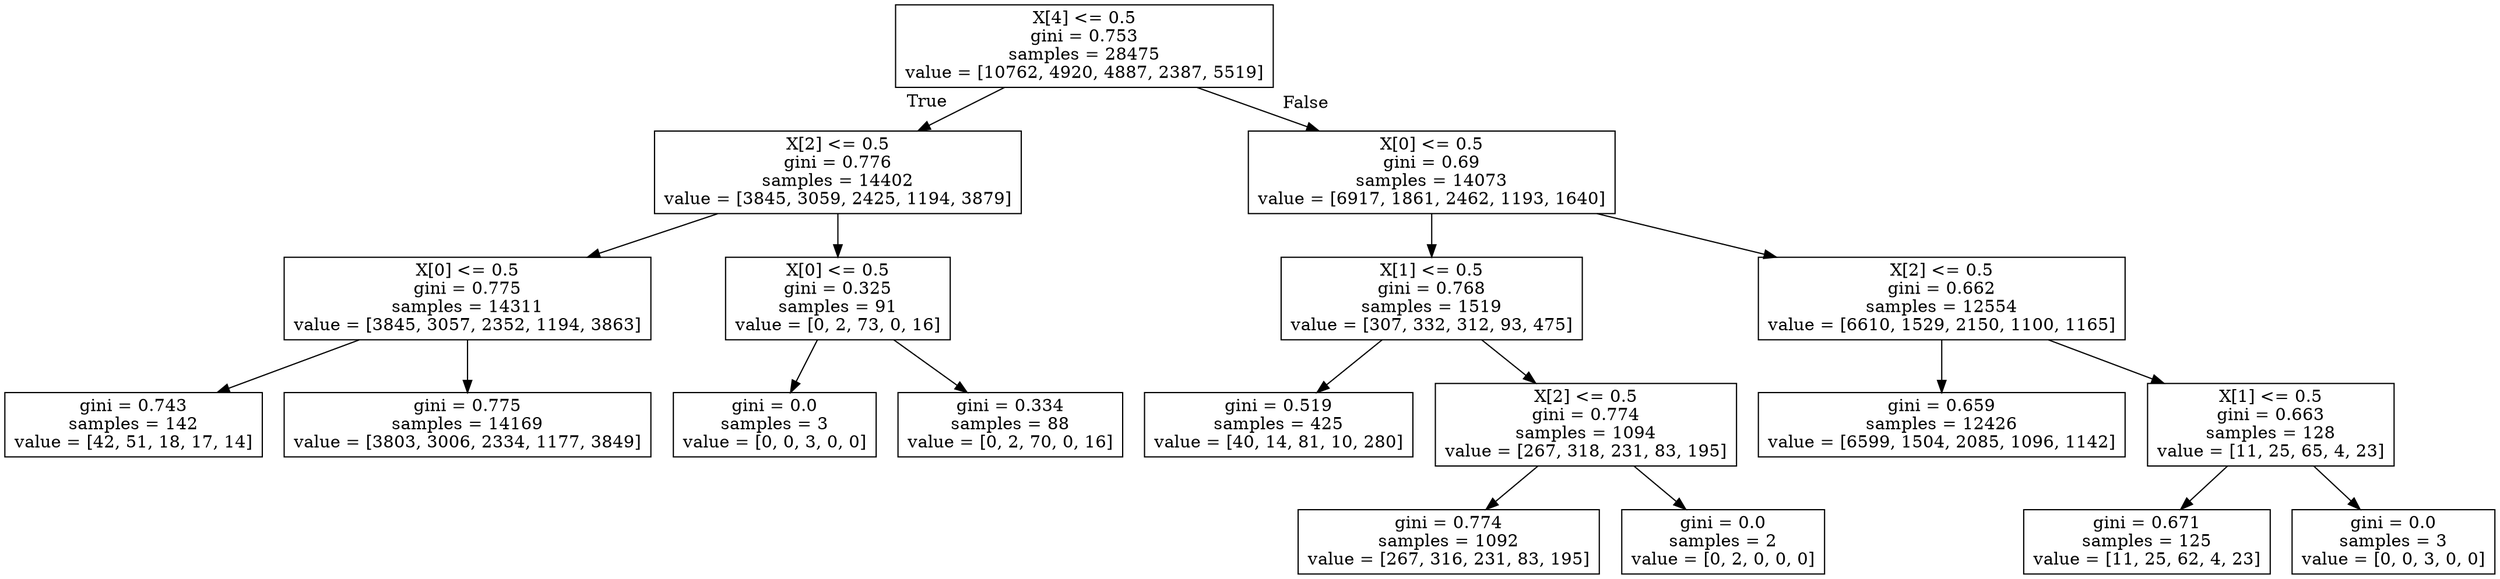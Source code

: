 digraph Tree {
node [shape=box] ;
0 [label="X[4] <= 0.5\ngini = 0.753\nsamples = 28475\nvalue = [10762, 4920, 4887, 2387, 5519]"] ;
1 [label="X[2] <= 0.5\ngini = 0.776\nsamples = 14402\nvalue = [3845, 3059, 2425, 1194, 3879]"] ;
0 -> 1 [labeldistance=2.5, labelangle=45, headlabel="True"] ;
2 [label="X[0] <= 0.5\ngini = 0.775\nsamples = 14311\nvalue = [3845, 3057, 2352, 1194, 3863]"] ;
1 -> 2 ;
3 [label="gini = 0.743\nsamples = 142\nvalue = [42, 51, 18, 17, 14]"] ;
2 -> 3 ;
4 [label="gini = 0.775\nsamples = 14169\nvalue = [3803, 3006, 2334, 1177, 3849]"] ;
2 -> 4 ;
5 [label="X[0] <= 0.5\ngini = 0.325\nsamples = 91\nvalue = [0, 2, 73, 0, 16]"] ;
1 -> 5 ;
6 [label="gini = 0.0\nsamples = 3\nvalue = [0, 0, 3, 0, 0]"] ;
5 -> 6 ;
7 [label="gini = 0.334\nsamples = 88\nvalue = [0, 2, 70, 0, 16]"] ;
5 -> 7 ;
8 [label="X[0] <= 0.5\ngini = 0.69\nsamples = 14073\nvalue = [6917, 1861, 2462, 1193, 1640]"] ;
0 -> 8 [labeldistance=2.5, labelangle=-45, headlabel="False"] ;
9 [label="X[1] <= 0.5\ngini = 0.768\nsamples = 1519\nvalue = [307, 332, 312, 93, 475]"] ;
8 -> 9 ;
10 [label="gini = 0.519\nsamples = 425\nvalue = [40, 14, 81, 10, 280]"] ;
9 -> 10 ;
11 [label="X[2] <= 0.5\ngini = 0.774\nsamples = 1094\nvalue = [267, 318, 231, 83, 195]"] ;
9 -> 11 ;
12 [label="gini = 0.774\nsamples = 1092\nvalue = [267, 316, 231, 83, 195]"] ;
11 -> 12 ;
13 [label="gini = 0.0\nsamples = 2\nvalue = [0, 2, 0, 0, 0]"] ;
11 -> 13 ;
14 [label="X[2] <= 0.5\ngini = 0.662\nsamples = 12554\nvalue = [6610, 1529, 2150, 1100, 1165]"] ;
8 -> 14 ;
15 [label="gini = 0.659\nsamples = 12426\nvalue = [6599, 1504, 2085, 1096, 1142]"] ;
14 -> 15 ;
16 [label="X[1] <= 0.5\ngini = 0.663\nsamples = 128\nvalue = [11, 25, 65, 4, 23]"] ;
14 -> 16 ;
17 [label="gini = 0.671\nsamples = 125\nvalue = [11, 25, 62, 4, 23]"] ;
16 -> 17 ;
18 [label="gini = 0.0\nsamples = 3\nvalue = [0, 0, 3, 0, 0]"] ;
16 -> 18 ;
}